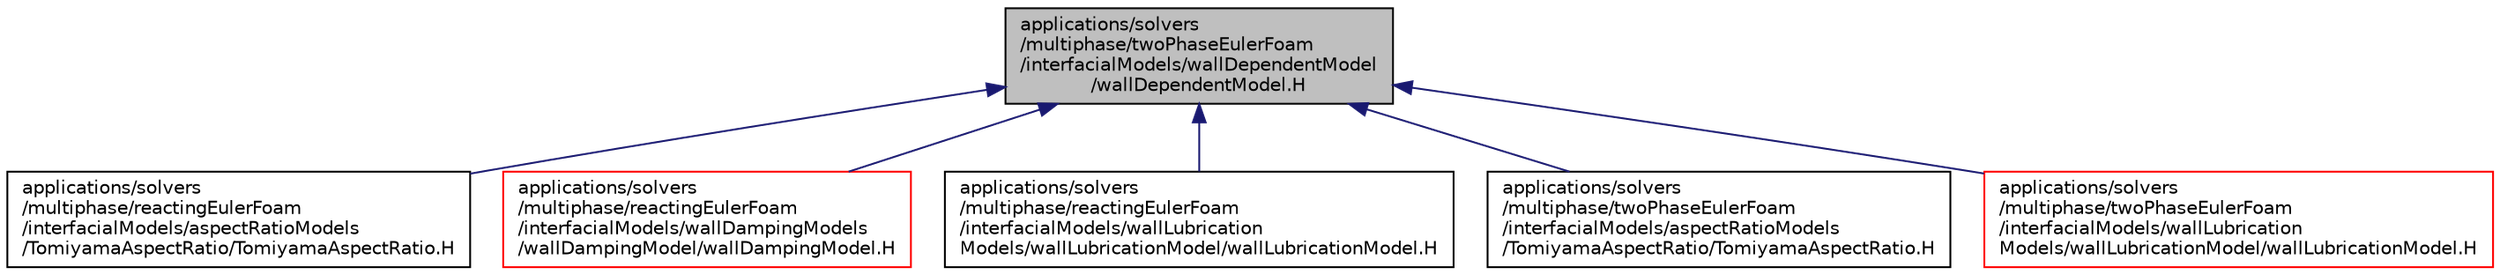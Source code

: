 digraph "applications/solvers/multiphase/twoPhaseEulerFoam/interfacialModels/wallDependentModel/wallDependentModel.H"
{
  bgcolor="transparent";
  edge [fontname="Helvetica",fontsize="10",labelfontname="Helvetica",labelfontsize="10"];
  node [fontname="Helvetica",fontsize="10",shape=record];
  Node1 [label="applications/solvers\l/multiphase/twoPhaseEulerFoam\l/interfacialModels/wallDependentModel\l/wallDependentModel.H",height=0.2,width=0.4,color="black", fillcolor="grey75", style="filled", fontcolor="black"];
  Node1 -> Node2 [dir="back",color="midnightblue",fontsize="10",style="solid",fontname="Helvetica"];
  Node2 [label="applications/solvers\l/multiphase/reactingEulerFoam\l/interfacialModels/aspectRatioModels\l/TomiyamaAspectRatio/TomiyamaAspectRatio.H",height=0.2,width=0.4,color="black",URL="$a03622.html"];
  Node1 -> Node3 [dir="back",color="midnightblue",fontsize="10",style="solid",fontname="Helvetica"];
  Node3 [label="applications/solvers\l/multiphase/reactingEulerFoam\l/interfacialModels/wallDampingModels\l/wallDampingModel/wallDampingModel.H",height=0.2,width=0.4,color="red",URL="$a03756.html"];
  Node1 -> Node4 [dir="back",color="midnightblue",fontsize="10",style="solid",fontname="Helvetica"];
  Node4 [label="applications/solvers\l/multiphase/reactingEulerFoam\l/interfacialModels/wallLubrication\lModels/wallLubricationModel/wallLubricationModel.H",height=0.2,width=0.4,color="black",URL="$a03781.html"];
  Node1 -> Node5 [dir="back",color="midnightblue",fontsize="10",style="solid",fontname="Helvetica"];
  Node5 [label="applications/solvers\l/multiphase/twoPhaseEulerFoam\l/interfacialModels/aspectRatioModels\l/TomiyamaAspectRatio/TomiyamaAspectRatio.H",height=0.2,width=0.4,color="black",URL="$a03623.html"];
  Node1 -> Node6 [dir="back",color="midnightblue",fontsize="10",style="solid",fontname="Helvetica"];
  Node6 [label="applications/solvers\l/multiphase/twoPhaseEulerFoam\l/interfacialModels/wallLubrication\lModels/wallLubricationModel/wallLubricationModel.H",height=0.2,width=0.4,color="red",URL="$a03782.html"];
}
